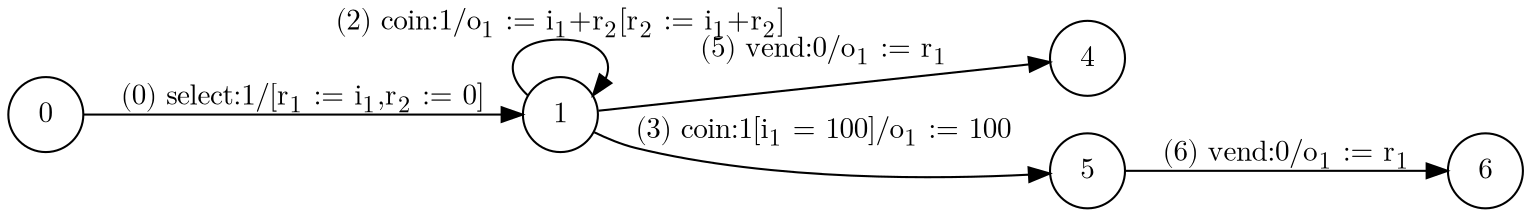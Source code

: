 digraph EFSM{
  graph [rankdir="LR", fontname="Latin Modern Math"];
  node [color="black", fillcolor="white", shape="circle", style="filled", fontname="Latin Modern Math"];
  edge [fontname="Latin Modern Math"];
  0->1[label=<(0) select:1/&#91;r<sub>1</sub> := i<sub>1</sub>,r<sub>2</sub> := 0&#93;>]
  1->1[label=<(2) coin:1/o<sub>1</sub> := i<sub>1</sub>+r<sub>2</sub>&#91;r<sub>2</sub> := i<sub>1</sub>+r<sub>2</sub>&#93;>]
  1->4[label=<(5) vend:0/o<sub>1</sub> := r<sub>1</sub>>]
  1->5[label=<(3) coin:1&#91;i<sub>1</sub> = 100&#93;/o<sub>1</sub> := 100>]
  5->6[label=<(6) vend:0/o<sub>1</sub> := r<sub>1</sub>>]
}
